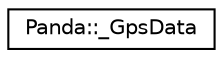 digraph "Graphical Class Hierarchy"
{
  edge [fontname="Helvetica",fontsize="10",labelfontname="Helvetica",labelfontsize="10"];
  node [fontname="Helvetica",fontsize="10",shape=record];
  rankdir="LR";
  Node1 [label="Panda::_GpsData",height=0.2,width=0.4,color="black", fillcolor="white", style="filled",URL="$struct_panda_1_1___gps_data.html"];
}
